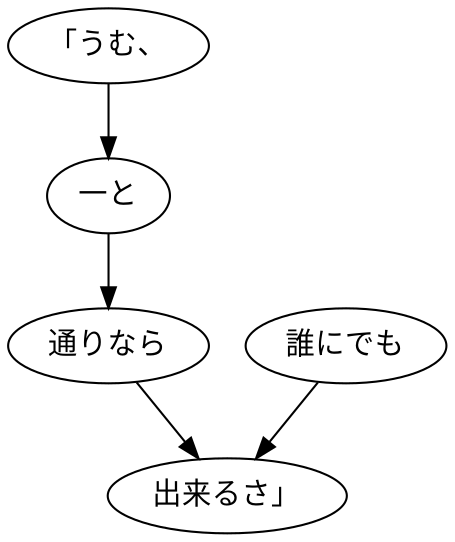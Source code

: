 digraph graph7772 {
	node0 [label="「うむ、"];
	node1 [label="一と"];
	node2 [label="通りなら"];
	node3 [label="誰にでも"];
	node4 [label="出来るさ」"];
	node0 -> node1;
	node1 -> node2;
	node2 -> node4;
	node3 -> node4;
}
